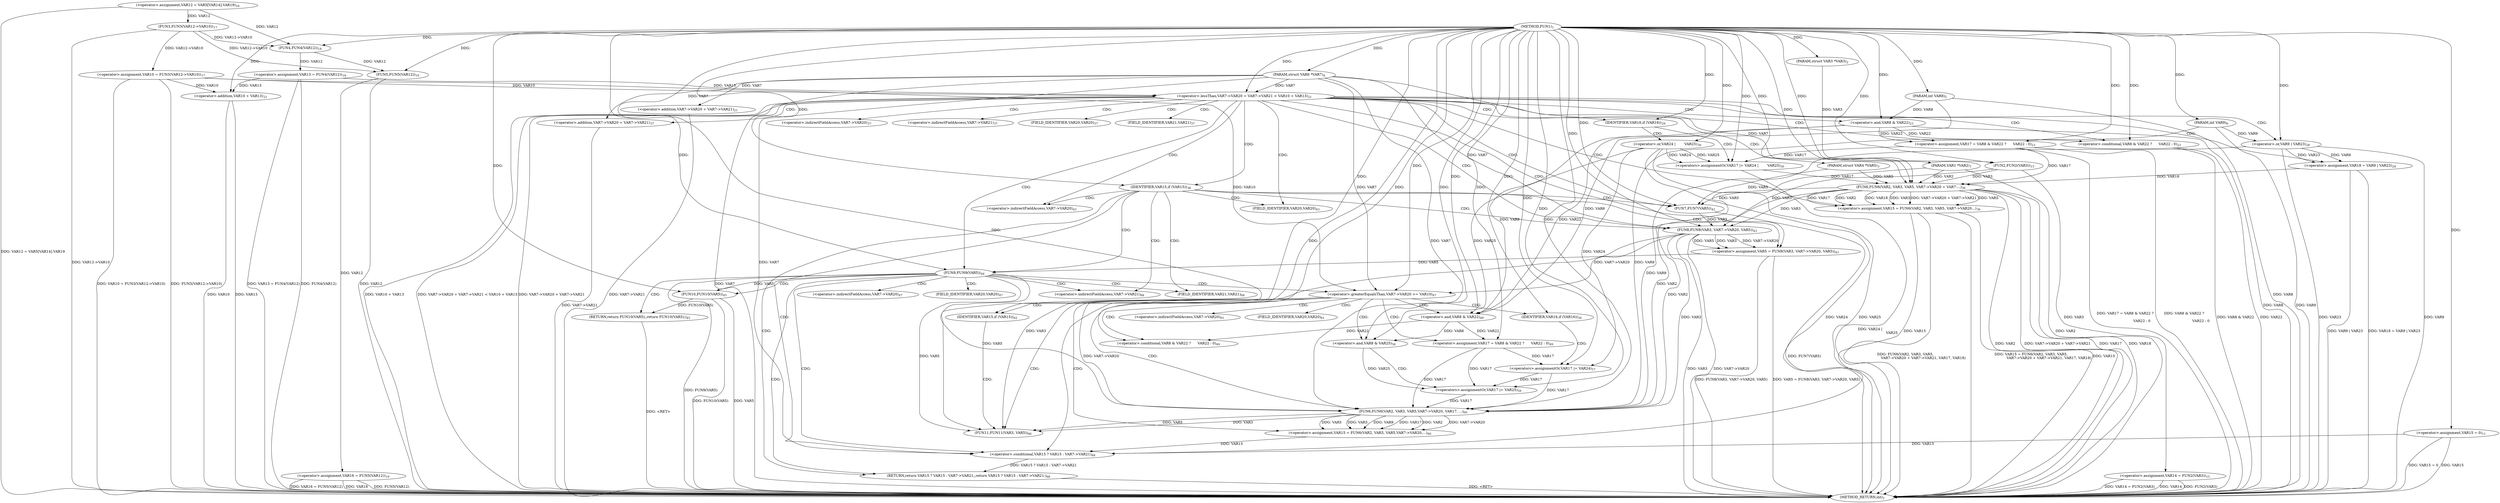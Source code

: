 digraph "FUN1" {  
"8" [label = <(METHOD,FUN1)<SUB>1</SUB>> ]
"177" [label = <(METHOD_RETURN,int)<SUB>1</SUB>> ]
"9" [label = <(PARAM,VAR1 *VAR2)<SUB>1</SUB>> ]
"10" [label = <(PARAM,struct VAR3 *VAR3)<SUB>2</SUB>> ]
"11" [label = <(PARAM,struct VAR4 *VAR5)<SUB>3</SUB>> ]
"12" [label = <(PARAM,struct VAR6 *VAR7)<SUB>4</SUB>> ]
"13" [label = <(PARAM,int VAR8)<SUB>5</SUB>> ]
"14" [label = <(PARAM,int VAR9)<SUB>6</SUB>> ]
"21" [label = <(&lt;operator&gt;.assignment,VAR15 = 0)<SUB>11</SUB>> ]
"27" [label = <(&lt;operator&gt;.assignment,VAR14 = FUN2(VAR3))<SUB>15</SUB>> ]
"31" [label = <(&lt;operator&gt;.assignment,VAR12 = VAR5[VAR14].VAR19)<SUB>16</SUB>> ]
"38" [label = <(&lt;operator&gt;.assignment,VAR10 = FUN3(VAR12-&gt;VAR10))<SUB>17</SUB>> ]
"44" [label = <(&lt;operator&gt;.assignment,VAR13 = FUN4(VAR12))<SUB>18</SUB>> ]
"48" [label = <(&lt;operator&gt;.assignment,VAR16 = FUN5(VAR12))<SUB>19</SUB>> ]
"105" [label = <(FUN7,FUN7(VAR5))<SUB>42</SUB>> ]
"107" [label = <(&lt;operator&gt;.assignment,VAR5 = FUN8(VAR3, VAR7-&gt;VAR20, VAR5))<SUB>43</SUB>> ]
"166" [label = <(FUN11,FUN11(VAR3, VAR5))<SUB>66</SUB>> ]
"170" [label = <(RETURN,return VAR15 ? VAR15 : VAR7-&gt;VAR21;,return VAR15 ? VAR15 : VAR7-&gt;VAR21;)<SUB>68</SUB>> ]
"53" [label = <(&lt;operator&gt;.lessThan,VAR7-&gt;VAR20 + VAR7-&gt;VAR21 &lt; VAR10 + VAR13)<SUB>21</SUB>> ]
"116" [label = <(FUN9,FUN9(VAR5))<SUB>44</SUB>> ]
"123" [label = <(&lt;operator&gt;.greaterEqualsThan,VAR7-&gt;VAR20 &gt;= VAR10)<SUB>47</SUB>> ]
"171" [label = <(&lt;operator&gt;.conditional,VAR15 ? VAR15 : VAR7-&gt;VAR21)<SUB>68</SUB>> ]
"29" [label = <(FUN2,FUN2(VAR3))<SUB>15</SUB>> ]
"40" [label = <(FUN3,FUN3(VAR12-&gt;VAR10))<SUB>17</SUB>> ]
"46" [label = <(FUN4,FUN4(VAR12))<SUB>18</SUB>> ]
"50" [label = <(FUN5,FUN5(VAR12))<SUB>19</SUB>> ]
"65" [label = <(&lt;operator&gt;.assignment,VAR17 = VAR8 &amp; VAR22 ?

			      VAR22 : 0)<SUB>23</SUB>> ]
"73" [label = <(&lt;operator&gt;.assignment,VAR18 = VAR9 | VAR23)<SUB>28</SUB>> ]
"86" [label = <(&lt;operator&gt;.assignment,VAR15 = FUN6(VAR2, VAR3, VAR5,
 				VAR7-&gt;VAR20...)<SUB>36</SUB>> ]
"109" [label = <(FUN8,FUN8(VAR3, VAR7-&gt;VAR20, VAR5))<SUB>43</SUB>> ]
"119" [label = <(RETURN,return FUN10(VAR5);,return FUN10(VAR5);)<SUB>45</SUB>> ]
"129" [label = <(&lt;operator&gt;.assignment,VAR17 = VAR8 &amp; VAR22 ?

			      VAR22 : 0)<SUB>49</SUB>> ]
"151" [label = <(&lt;operator&gt;.assignment,VAR15 = FUN6(VAR2, VAR3, VAR5,
				VAR7-&gt;VAR20,...)<SUB>60</SUB>> ]
"54" [label = <(&lt;operator&gt;.addition,VAR7-&gt;VAR20 + VAR7-&gt;VAR21)<SUB>21</SUB>> ]
"61" [label = <(&lt;operator&gt;.addition,VAR10 + VAR13)<SUB>21</SUB>> ]
"79" [label = <(IDENTIFIER,VAR16,if (VAR16))<SUB>29</SUB>> ]
"102" [label = <(IDENTIFIER,VAR15,if (VAR15))<SUB>38</SUB>> ]
"120" [label = <(FUN10,FUN10(VAR5))<SUB>45</SUB>> ]
"138" [label = <(IDENTIFIER,VAR16,if (VAR16))<SUB>56</SUB>> ]
"144" [label = <(&lt;operator&gt;.and,VAR8 &amp; VAR25)<SUB>58</SUB>> ]
"163" [label = <(IDENTIFIER,VAR15,if (VAR15))<SUB>62</SUB>> ]
"67" [label = <(&lt;operator&gt;.conditional,VAR8 &amp; VAR22 ?

			      VAR22 : 0)<SUB>23</SUB>> ]
"75" [label = <(&lt;operator&gt;.or,VAR9 | VAR23)<SUB>28</SUB>> ]
"81" [label = <(&lt;operators&gt;.assignmentOr,VAR17 |= VAR24 |
 				       VAR25)<SUB>30</SUB>> ]
"88" [label = <(FUN6,FUN6(VAR2, VAR3, VAR5,
 				VAR7-&gt;VAR20 + VAR7-...)<SUB>36</SUB>> ]
"131" [label = <(&lt;operator&gt;.conditional,VAR8 &amp; VAR22 ?

			      VAR22 : 0)<SUB>49</SUB>> ]
"140" [label = <(&lt;operators&gt;.assignmentOr,VAR17 |= VAR24)<SUB>57</SUB>> ]
"148" [label = <(&lt;operators&gt;.assignmentOr,VAR17 |= VAR25)<SUB>59</SUB>> ]
"153" [label = <(FUN6,FUN6(VAR2, VAR3, VAR5,
				VAR7-&gt;VAR20, VAR17, ...)<SUB>60</SUB>> ]
"68" [label = <(&lt;operator&gt;.and,VAR8 &amp; VAR22)<SUB>23</SUB>> ]
"92" [label = <(&lt;operator&gt;.addition,VAR7-&gt;VAR20 + VAR7-&gt;VAR21)<SUB>37</SUB>> ]
"132" [label = <(&lt;operator&gt;.and,VAR8 &amp; VAR22)<SUB>49</SUB>> ]
"83" [label = <(&lt;operator&gt;.or,VAR24 |
 				       VAR25)<SUB>30</SUB>> ]
"111" [label = <(&lt;operator&gt;.indirectFieldAccess,VAR7-&gt;VAR20)<SUB>43</SUB>> ]
"124" [label = <(&lt;operator&gt;.indirectFieldAccess,VAR7-&gt;VAR20)<SUB>47</SUB>> ]
"174" [label = <(&lt;operator&gt;.indirectFieldAccess,VAR7-&gt;VAR21)<SUB>68</SUB>> ]
"113" [label = <(FIELD_IDENTIFIER,VAR20,VAR20)<SUB>43</SUB>> ]
"126" [label = <(FIELD_IDENTIFIER,VAR20,VAR20)<SUB>47</SUB>> ]
"176" [label = <(FIELD_IDENTIFIER,VAR21,VAR21)<SUB>68</SUB>> ]
"157" [label = <(&lt;operator&gt;.indirectFieldAccess,VAR7-&gt;VAR20)<SUB>61</SUB>> ]
"93" [label = <(&lt;operator&gt;.indirectFieldAccess,VAR7-&gt;VAR20)<SUB>37</SUB>> ]
"96" [label = <(&lt;operator&gt;.indirectFieldAccess,VAR7-&gt;VAR21)<SUB>37</SUB>> ]
"159" [label = <(FIELD_IDENTIFIER,VAR20,VAR20)<SUB>61</SUB>> ]
"95" [label = <(FIELD_IDENTIFIER,VAR20,VAR20)<SUB>37</SUB>> ]
"98" [label = <(FIELD_IDENTIFIER,VAR21,VAR21)<SUB>37</SUB>> ]
  "170" -> "177"  [ label = "DDG: &lt;RET&gt;"] 
  "119" -> "177"  [ label = "DDG: &lt;RET&gt;"] 
  "9" -> "177"  [ label = "DDG: VAR2"] 
  "12" -> "177"  [ label = "DDG: VAR7"] 
  "13" -> "177"  [ label = "DDG: VAR8"] 
  "14" -> "177"  [ label = "DDG: VAR9"] 
  "21" -> "177"  [ label = "DDG: VAR15"] 
  "21" -> "177"  [ label = "DDG: VAR15 = 0"] 
  "27" -> "177"  [ label = "DDG: VAR14"] 
  "27" -> "177"  [ label = "DDG: FUN2(VAR3)"] 
  "27" -> "177"  [ label = "DDG: VAR14 = FUN2(VAR3)"] 
  "31" -> "177"  [ label = "DDG: VAR12 = VAR5[VAR14].VAR19"] 
  "40" -> "177"  [ label = "DDG: VAR12-&gt;VAR10"] 
  "38" -> "177"  [ label = "DDG: FUN3(VAR12-&gt;VAR10)"] 
  "38" -> "177"  [ label = "DDG: VAR10 = FUN3(VAR12-&gt;VAR10)"] 
  "44" -> "177"  [ label = "DDG: FUN4(VAR12)"] 
  "44" -> "177"  [ label = "DDG: VAR13 = FUN4(VAR12)"] 
  "48" -> "177"  [ label = "DDG: VAR16"] 
  "50" -> "177"  [ label = "DDG: VAR12"] 
  "48" -> "177"  [ label = "DDG: FUN5(VAR12)"] 
  "48" -> "177"  [ label = "DDG: VAR16 = FUN5(VAR12)"] 
  "54" -> "177"  [ label = "DDG: VAR7-&gt;VAR21"] 
  "53" -> "177"  [ label = "DDG: VAR7-&gt;VAR20 + VAR7-&gt;VAR21"] 
  "61" -> "177"  [ label = "DDG: VAR10"] 
  "61" -> "177"  [ label = "DDG: VAR13"] 
  "53" -> "177"  [ label = "DDG: VAR10 + VAR13"] 
  "53" -> "177"  [ label = "DDG: VAR7-&gt;VAR20 + VAR7-&gt;VAR21 &lt; VAR10 + VAR13"] 
  "68" -> "177"  [ label = "DDG: VAR8"] 
  "67" -> "177"  [ label = "DDG: VAR8 &amp; VAR22"] 
  "67" -> "177"  [ label = "DDG: VAR22"] 
  "65" -> "177"  [ label = "DDG: VAR8 &amp; VAR22 ?

			      VAR22 : 0"] 
  "65" -> "177"  [ label = "DDG: VAR17 = VAR8 &amp; VAR22 ?

			      VAR22 : 0"] 
  "75" -> "177"  [ label = "DDG: VAR9"] 
  "73" -> "177"  [ label = "DDG: VAR9 | VAR23"] 
  "73" -> "177"  [ label = "DDG: VAR18 = VAR9 | VAR23"] 
  "83" -> "177"  [ label = "DDG: VAR24"] 
  "83" -> "177"  [ label = "DDG: VAR25"] 
  "81" -> "177"  [ label = "DDG: VAR24 |
 				       VAR25"] 
  "86" -> "177"  [ label = "DDG: VAR15"] 
  "88" -> "177"  [ label = "DDG: VAR2"] 
  "92" -> "177"  [ label = "DDG: VAR7-&gt;VAR21"] 
  "88" -> "177"  [ label = "DDG: VAR7-&gt;VAR20 + VAR7-&gt;VAR21"] 
  "88" -> "177"  [ label = "DDG: VAR17"] 
  "88" -> "177"  [ label = "DDG: VAR18"] 
  "86" -> "177"  [ label = "DDG: FUN6(VAR2, VAR3, VAR5,
 				VAR7-&gt;VAR20 + VAR7-&gt;VAR21, VAR17, VAR18)"] 
  "86" -> "177"  [ label = "DDG: VAR15 = FUN6(VAR2, VAR3, VAR5,
 				VAR7-&gt;VAR20 + VAR7-&gt;VAR21, VAR17, VAR18)"] 
  "105" -> "177"  [ label = "DDG: FUN7(VAR5)"] 
  "109" -> "177"  [ label = "DDG: VAR3"] 
  "109" -> "177"  [ label = "DDG: VAR7-&gt;VAR20"] 
  "107" -> "177"  [ label = "DDG: FUN8(VAR3, VAR7-&gt;VAR20, VAR5)"] 
  "107" -> "177"  [ label = "DDG: VAR5 = FUN8(VAR3, VAR7-&gt;VAR20, VAR5)"] 
  "116" -> "177"  [ label = "DDG: FUN9(VAR5)"] 
  "120" -> "177"  [ label = "DDG: VAR5"] 
  "120" -> "177"  [ label = "DDG: FUN10(VAR5)"] 
  "75" -> "177"  [ label = "DDG: VAR23"] 
  "8" -> "9"  [ label = "DDG: "] 
  "8" -> "10"  [ label = "DDG: "] 
  "8" -> "11"  [ label = "DDG: "] 
  "8" -> "12"  [ label = "DDG: "] 
  "8" -> "13"  [ label = "DDG: "] 
  "8" -> "14"  [ label = "DDG: "] 
  "8" -> "21"  [ label = "DDG: "] 
  "29" -> "27"  [ label = "DDG: VAR3"] 
  "40" -> "38"  [ label = "DDG: VAR12-&gt;VAR10"] 
  "46" -> "44"  [ label = "DDG: VAR12"] 
  "50" -> "48"  [ label = "DDG: VAR12"] 
  "109" -> "107"  [ label = "DDG: VAR3"] 
  "109" -> "107"  [ label = "DDG: VAR7-&gt;VAR20"] 
  "109" -> "107"  [ label = "DDG: VAR5"] 
  "171" -> "170"  [ label = "DDG: VAR15 ? VAR15 : VAR7-&gt;VAR21"] 
  "11" -> "105"  [ label = "DDG: VAR5"] 
  "88" -> "105"  [ label = "DDG: VAR5"] 
  "8" -> "105"  [ label = "DDG: "] 
  "109" -> "166"  [ label = "DDG: VAR3"] 
  "153" -> "166"  [ label = "DDG: VAR3"] 
  "8" -> "166"  [ label = "DDG: "] 
  "116" -> "166"  [ label = "DDG: VAR5"] 
  "153" -> "166"  [ label = "DDG: VAR5"] 
  "21" -> "171"  [ label = "DDG: VAR15"] 
  "86" -> "171"  [ label = "DDG: VAR15"] 
  "151" -> "171"  [ label = "DDG: VAR15"] 
  "8" -> "171"  [ label = "DDG: "] 
  "12" -> "171"  [ label = "DDG: VAR7"] 
  "10" -> "29"  [ label = "DDG: VAR3"] 
  "8" -> "29"  [ label = "DDG: "] 
  "31" -> "40"  [ label = "DDG: VAR12"] 
  "31" -> "46"  [ label = "DDG: VAR12"] 
  "40" -> "46"  [ label = "DDG: VAR12-&gt;VAR10"] 
  "8" -> "46"  [ label = "DDG: "] 
  "40" -> "50"  [ label = "DDG: VAR12-&gt;VAR10"] 
  "46" -> "50"  [ label = "DDG: VAR12"] 
  "8" -> "50"  [ label = "DDG: "] 
  "12" -> "53"  [ label = "DDG: VAR7"] 
  "38" -> "53"  [ label = "DDG: VAR10"] 
  "8" -> "53"  [ label = "DDG: "] 
  "44" -> "53"  [ label = "DDG: VAR13"] 
  "68" -> "65"  [ label = "DDG: VAR22"] 
  "8" -> "65"  [ label = "DDG: "] 
  "75" -> "73"  [ label = "DDG: VAR9"] 
  "75" -> "73"  [ label = "DDG: VAR23"] 
  "88" -> "86"  [ label = "DDG: VAR3"] 
  "88" -> "86"  [ label = "DDG: VAR7-&gt;VAR20 + VAR7-&gt;VAR21"] 
  "88" -> "86"  [ label = "DDG: VAR5"] 
  "88" -> "86"  [ label = "DDG: VAR17"] 
  "88" -> "86"  [ label = "DDG: VAR2"] 
  "88" -> "86"  [ label = "DDG: VAR18"] 
  "29" -> "109"  [ label = "DDG: VAR3"] 
  "88" -> "109"  [ label = "DDG: VAR3"] 
  "8" -> "109"  [ label = "DDG: "] 
  "12" -> "109"  [ label = "DDG: VAR7"] 
  "105" -> "109"  [ label = "DDG: VAR5"] 
  "107" -> "116"  [ label = "DDG: VAR5"] 
  "8" -> "116"  [ label = "DDG: "] 
  "120" -> "119"  [ label = "DDG: FUN10(VAR5)"] 
  "12" -> "123"  [ label = "DDG: VAR7"] 
  "109" -> "123"  [ label = "DDG: VAR7-&gt;VAR20"] 
  "8" -> "123"  [ label = "DDG: "] 
  "38" -> "123"  [ label = "DDG: VAR10"] 
  "132" -> "129"  [ label = "DDG: VAR22"] 
  "8" -> "129"  [ label = "DDG: "] 
  "153" -> "151"  [ label = "DDG: VAR7-&gt;VAR20"] 
  "153" -> "151"  [ label = "DDG: VAR5"] 
  "153" -> "151"  [ label = "DDG: VAR3"] 
  "153" -> "151"  [ label = "DDG: VAR9"] 
  "153" -> "151"  [ label = "DDG: VAR17"] 
  "153" -> "151"  [ label = "DDG: VAR2"] 
  "12" -> "54"  [ label = "DDG: VAR7"] 
  "38" -> "61"  [ label = "DDG: VAR10"] 
  "8" -> "61"  [ label = "DDG: "] 
  "44" -> "61"  [ label = "DDG: VAR13"] 
  "8" -> "79"  [ label = "DDG: "] 
  "8" -> "102"  [ label = "DDG: "] 
  "8" -> "138"  [ label = "DDG: "] 
  "8" -> "163"  [ label = "DDG: "] 
  "68" -> "67"  [ label = "DDG: VAR22"] 
  "8" -> "67"  [ label = "DDG: "] 
  "14" -> "75"  [ label = "DDG: VAR9"] 
  "8" -> "75"  [ label = "DDG: "] 
  "83" -> "81"  [ label = "DDG: VAR24"] 
  "83" -> "81"  [ label = "DDG: VAR25"] 
  "9" -> "88"  [ label = "DDG: VAR2"] 
  "8" -> "88"  [ label = "DDG: "] 
  "29" -> "88"  [ label = "DDG: VAR3"] 
  "11" -> "88"  [ label = "DDG: VAR5"] 
  "12" -> "88"  [ label = "DDG: VAR7"] 
  "65" -> "88"  [ label = "DDG: VAR17"] 
  "81" -> "88"  [ label = "DDG: VAR17"] 
  "73" -> "88"  [ label = "DDG: VAR18"] 
  "116" -> "120"  [ label = "DDG: VAR5"] 
  "8" -> "120"  [ label = "DDG: "] 
  "132" -> "131"  [ label = "DDG: VAR22"] 
  "8" -> "131"  [ label = "DDG: "] 
  "83" -> "140"  [ label = "DDG: VAR24"] 
  "8" -> "140"  [ label = "DDG: "] 
  "132" -> "144"  [ label = "DDG: VAR8"] 
  "8" -> "144"  [ label = "DDG: "] 
  "83" -> "144"  [ label = "DDG: VAR25"] 
  "144" -> "148"  [ label = "DDG: VAR25"] 
  "8" -> "148"  [ label = "DDG: "] 
  "9" -> "153"  [ label = "DDG: VAR2"] 
  "88" -> "153"  [ label = "DDG: VAR2"] 
  "8" -> "153"  [ label = "DDG: "] 
  "109" -> "153"  [ label = "DDG: VAR3"] 
  "116" -> "153"  [ label = "DDG: VAR5"] 
  "12" -> "153"  [ label = "DDG: VAR7"] 
  "123" -> "153"  [ label = "DDG: VAR7-&gt;VAR20"] 
  "129" -> "153"  [ label = "DDG: VAR17"] 
  "140" -> "153"  [ label = "DDG: VAR17"] 
  "148" -> "153"  [ label = "DDG: VAR17"] 
  "14" -> "153"  [ label = "DDG: VAR9"] 
  "75" -> "153"  [ label = "DDG: VAR9"] 
  "13" -> "68"  [ label = "DDG: VAR8"] 
  "8" -> "68"  [ label = "DDG: "] 
  "65" -> "81"  [ label = "DDG: VAR17"] 
  "8" -> "81"  [ label = "DDG: "] 
  "12" -> "92"  [ label = "DDG: VAR7"] 
  "13" -> "132"  [ label = "DDG: VAR8"] 
  "68" -> "132"  [ label = "DDG: VAR8"] 
  "8" -> "132"  [ label = "DDG: "] 
  "68" -> "132"  [ label = "DDG: VAR22"] 
  "129" -> "140"  [ label = "DDG: VAR17"] 
  "129" -> "148"  [ label = "DDG: VAR17"] 
  "140" -> "148"  [ label = "DDG: VAR17"] 
  "8" -> "83"  [ label = "DDG: "] 
  "53" -> "107"  [ label = "CDG: "] 
  "53" -> "68"  [ label = "CDG: "] 
  "53" -> "73"  [ label = "CDG: "] 
  "53" -> "96"  [ label = "CDG: "] 
  "53" -> "98"  [ label = "CDG: "] 
  "53" -> "113"  [ label = "CDG: "] 
  "53" -> "75"  [ label = "CDG: "] 
  "53" -> "102"  [ label = "CDG: "] 
  "53" -> "67"  [ label = "CDG: "] 
  "53" -> "95"  [ label = "CDG: "] 
  "53" -> "92"  [ label = "CDG: "] 
  "53" -> "93"  [ label = "CDG: "] 
  "53" -> "79"  [ label = "CDG: "] 
  "53" -> "88"  [ label = "CDG: "] 
  "53" -> "111"  [ label = "CDG: "] 
  "53" -> "86"  [ label = "CDG: "] 
  "53" -> "116"  [ label = "CDG: "] 
  "53" -> "65"  [ label = "CDG: "] 
  "53" -> "105"  [ label = "CDG: "] 
  "53" -> "109"  [ label = "CDG: "] 
  "116" -> "120"  [ label = "CDG: "] 
  "116" -> "119"  [ label = "CDG: "] 
  "116" -> "170"  [ label = "CDG: "] 
  "116" -> "171"  [ label = "CDG: "] 
  "116" -> "123"  [ label = "CDG: "] 
  "116" -> "126"  [ label = "CDG: "] 
  "116" -> "124"  [ label = "CDG: "] 
  "116" -> "174"  [ label = "CDG: "] 
  "116" -> "176"  [ label = "CDG: "] 
  "123" -> "163"  [ label = "CDG: "] 
  "123" -> "131"  [ label = "CDG: "] 
  "123" -> "132"  [ label = "CDG: "] 
  "123" -> "151"  [ label = "CDG: "] 
  "123" -> "153"  [ label = "CDG: "] 
  "123" -> "144"  [ label = "CDG: "] 
  "123" -> "129"  [ label = "CDG: "] 
  "123" -> "138"  [ label = "CDG: "] 
  "123" -> "166"  [ label = "CDG: "] 
  "123" -> "157"  [ label = "CDG: "] 
  "123" -> "159"  [ label = "CDG: "] 
  "79" -> "81"  [ label = "CDG: "] 
  "79" -> "83"  [ label = "CDG: "] 
  "102" -> "107"  [ label = "CDG: "] 
  "102" -> "113"  [ label = "CDG: "] 
  "102" -> "170"  [ label = "CDG: "] 
  "102" -> "111"  [ label = "CDG: "] 
  "102" -> "171"  [ label = "CDG: "] 
  "102" -> "116"  [ label = "CDG: "] 
  "102" -> "105"  [ label = "CDG: "] 
  "102" -> "109"  [ label = "CDG: "] 
  "102" -> "174"  [ label = "CDG: "] 
  "102" -> "176"  [ label = "CDG: "] 
  "138" -> "140"  [ label = "CDG: "] 
  "144" -> "148"  [ label = "CDG: "] 
  "163" -> "166"  [ label = "CDG: "] 
}
